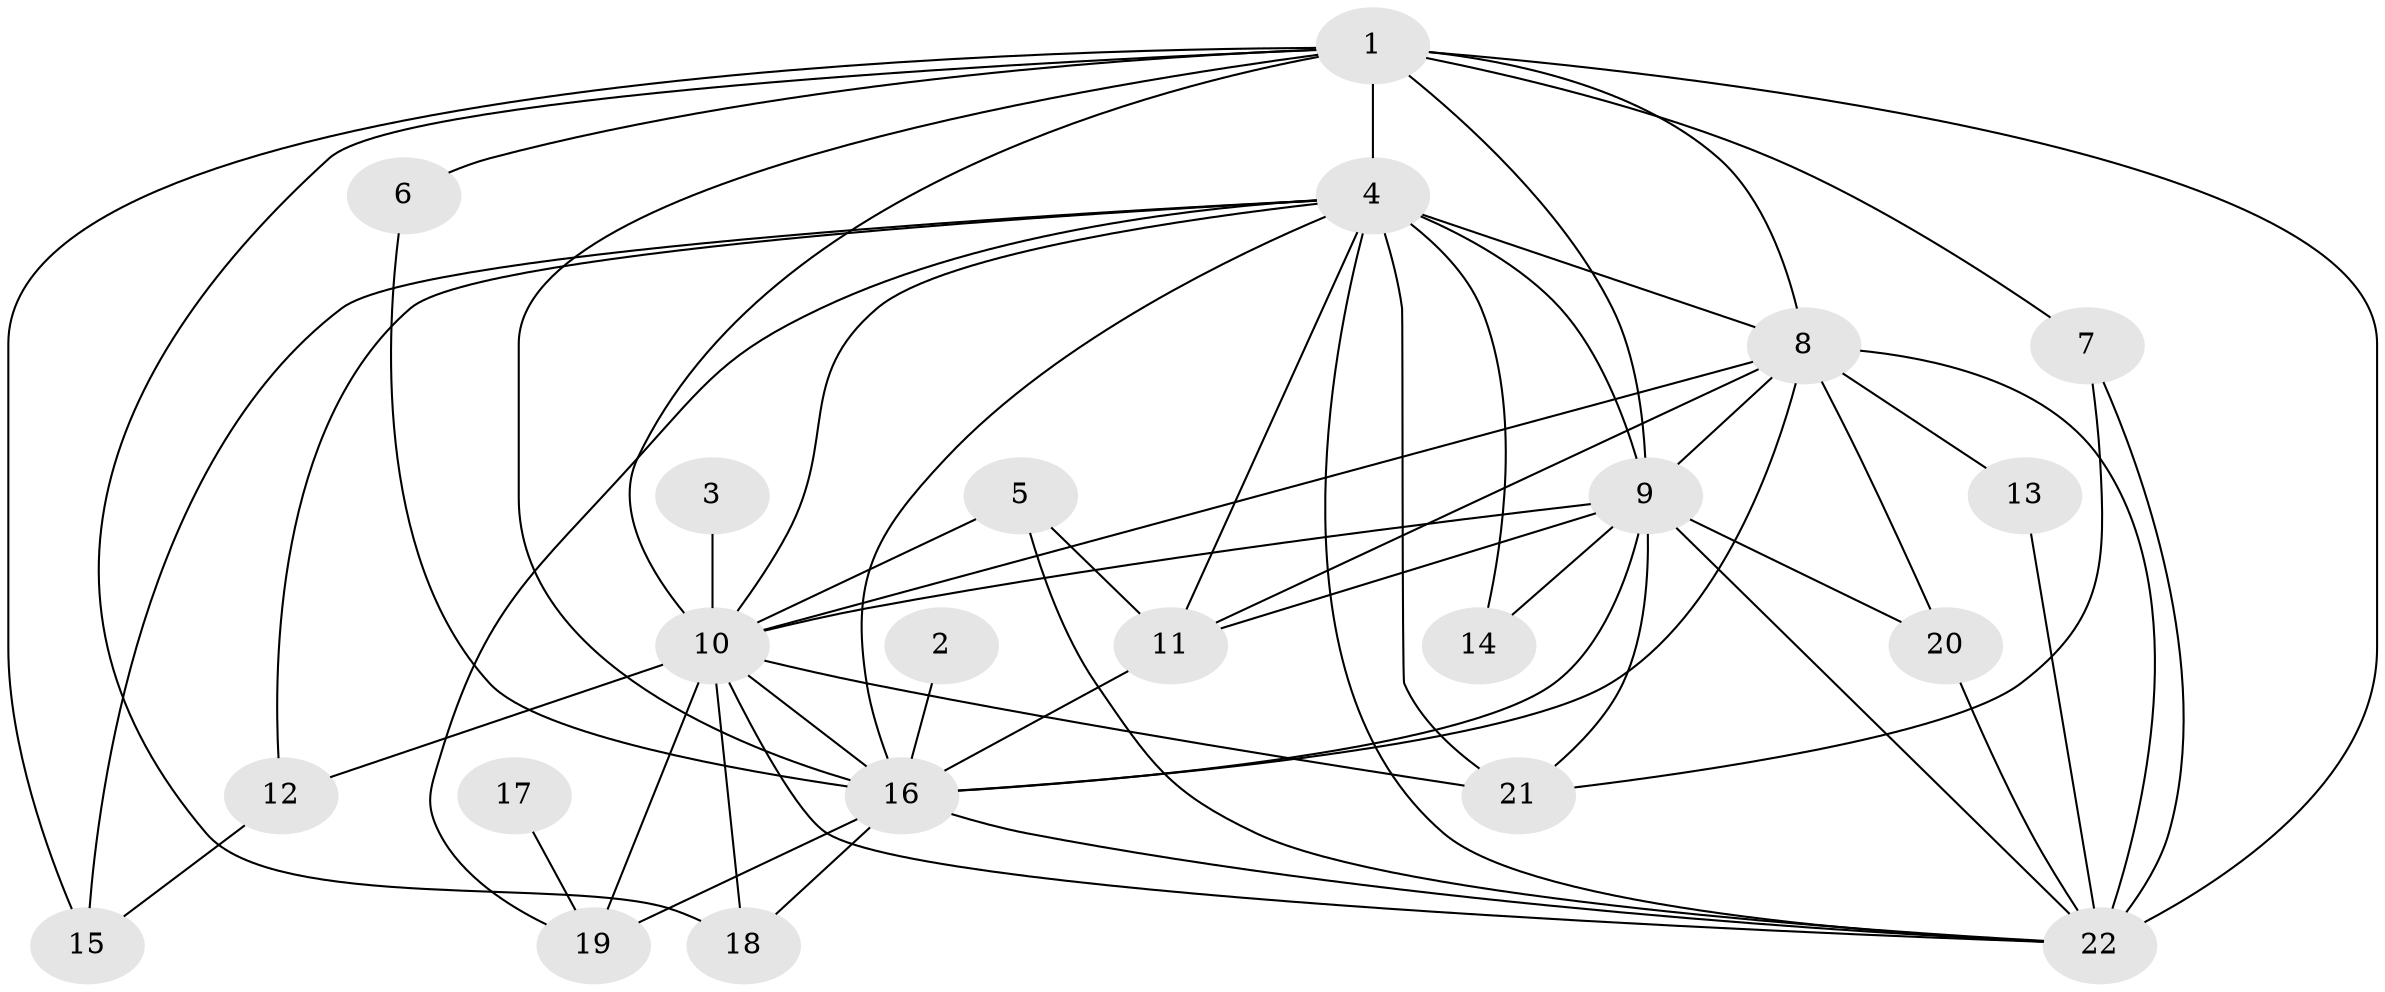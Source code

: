 // original degree distribution, {18: 0.018867924528301886, 21: 0.018867924528301886, 20: 0.018867924528301886, 13: 0.018867924528301886, 16: 0.018867924528301886, 12: 0.03773584905660377, 14: 0.018867924528301886, 11: 0.018867924528301886, 17: 0.018867924528301886, 2: 0.5471698113207547, 4: 0.05660377358490566, 3: 0.16981132075471697, 5: 0.018867924528301886, 6: 0.018867924528301886}
// Generated by graph-tools (version 1.1) at 2025/36/03/04/25 23:36:18]
// undirected, 22 vertices, 57 edges
graph export_dot {
  node [color=gray90,style=filled];
  1;
  2;
  3;
  4;
  5;
  6;
  7;
  8;
  9;
  10;
  11;
  12;
  13;
  14;
  15;
  16;
  17;
  18;
  19;
  20;
  21;
  22;
  1 -- 4 [weight=5.0];
  1 -- 6 [weight=4.0];
  1 -- 7 [weight=2.0];
  1 -- 8 [weight=3.0];
  1 -- 9 [weight=3.0];
  1 -- 10 [weight=4.0];
  1 -- 15 [weight=1.0];
  1 -- 16 [weight=3.0];
  1 -- 18 [weight=1.0];
  1 -- 22 [weight=6.0];
  2 -- 16 [weight=1.0];
  3 -- 10 [weight=1.0];
  4 -- 8 [weight=2.0];
  4 -- 9 [weight=2.0];
  4 -- 10 [weight=1.0];
  4 -- 11 [weight=1.0];
  4 -- 12 [weight=1.0];
  4 -- 14 [weight=1.0];
  4 -- 15 [weight=1.0];
  4 -- 16 [weight=2.0];
  4 -- 19 [weight=1.0];
  4 -- 21 [weight=1.0];
  4 -- 22 [weight=2.0];
  5 -- 10 [weight=1.0];
  5 -- 11 [weight=1.0];
  5 -- 22 [weight=1.0];
  6 -- 16 [weight=1.0];
  7 -- 21 [weight=1.0];
  7 -- 22 [weight=1.0];
  8 -- 9 [weight=1.0];
  8 -- 10 [weight=1.0];
  8 -- 11 [weight=2.0];
  8 -- 13 [weight=1.0];
  8 -- 16 [weight=1.0];
  8 -- 20 [weight=1.0];
  8 -- 22 [weight=4.0];
  9 -- 10 [weight=1.0];
  9 -- 11 [weight=1.0];
  9 -- 14 [weight=2.0];
  9 -- 16 [weight=3.0];
  9 -- 20 [weight=1.0];
  9 -- 21 [weight=1.0];
  9 -- 22 [weight=2.0];
  10 -- 12 [weight=1.0];
  10 -- 16 [weight=2.0];
  10 -- 18 [weight=1.0];
  10 -- 19 [weight=1.0];
  10 -- 21 [weight=1.0];
  10 -- 22 [weight=2.0];
  11 -- 16 [weight=1.0];
  12 -- 15 [weight=1.0];
  13 -- 22 [weight=1.0];
  16 -- 18 [weight=1.0];
  16 -- 19 [weight=2.0];
  16 -- 22 [weight=2.0];
  17 -- 19 [weight=1.0];
  20 -- 22 [weight=1.0];
}
